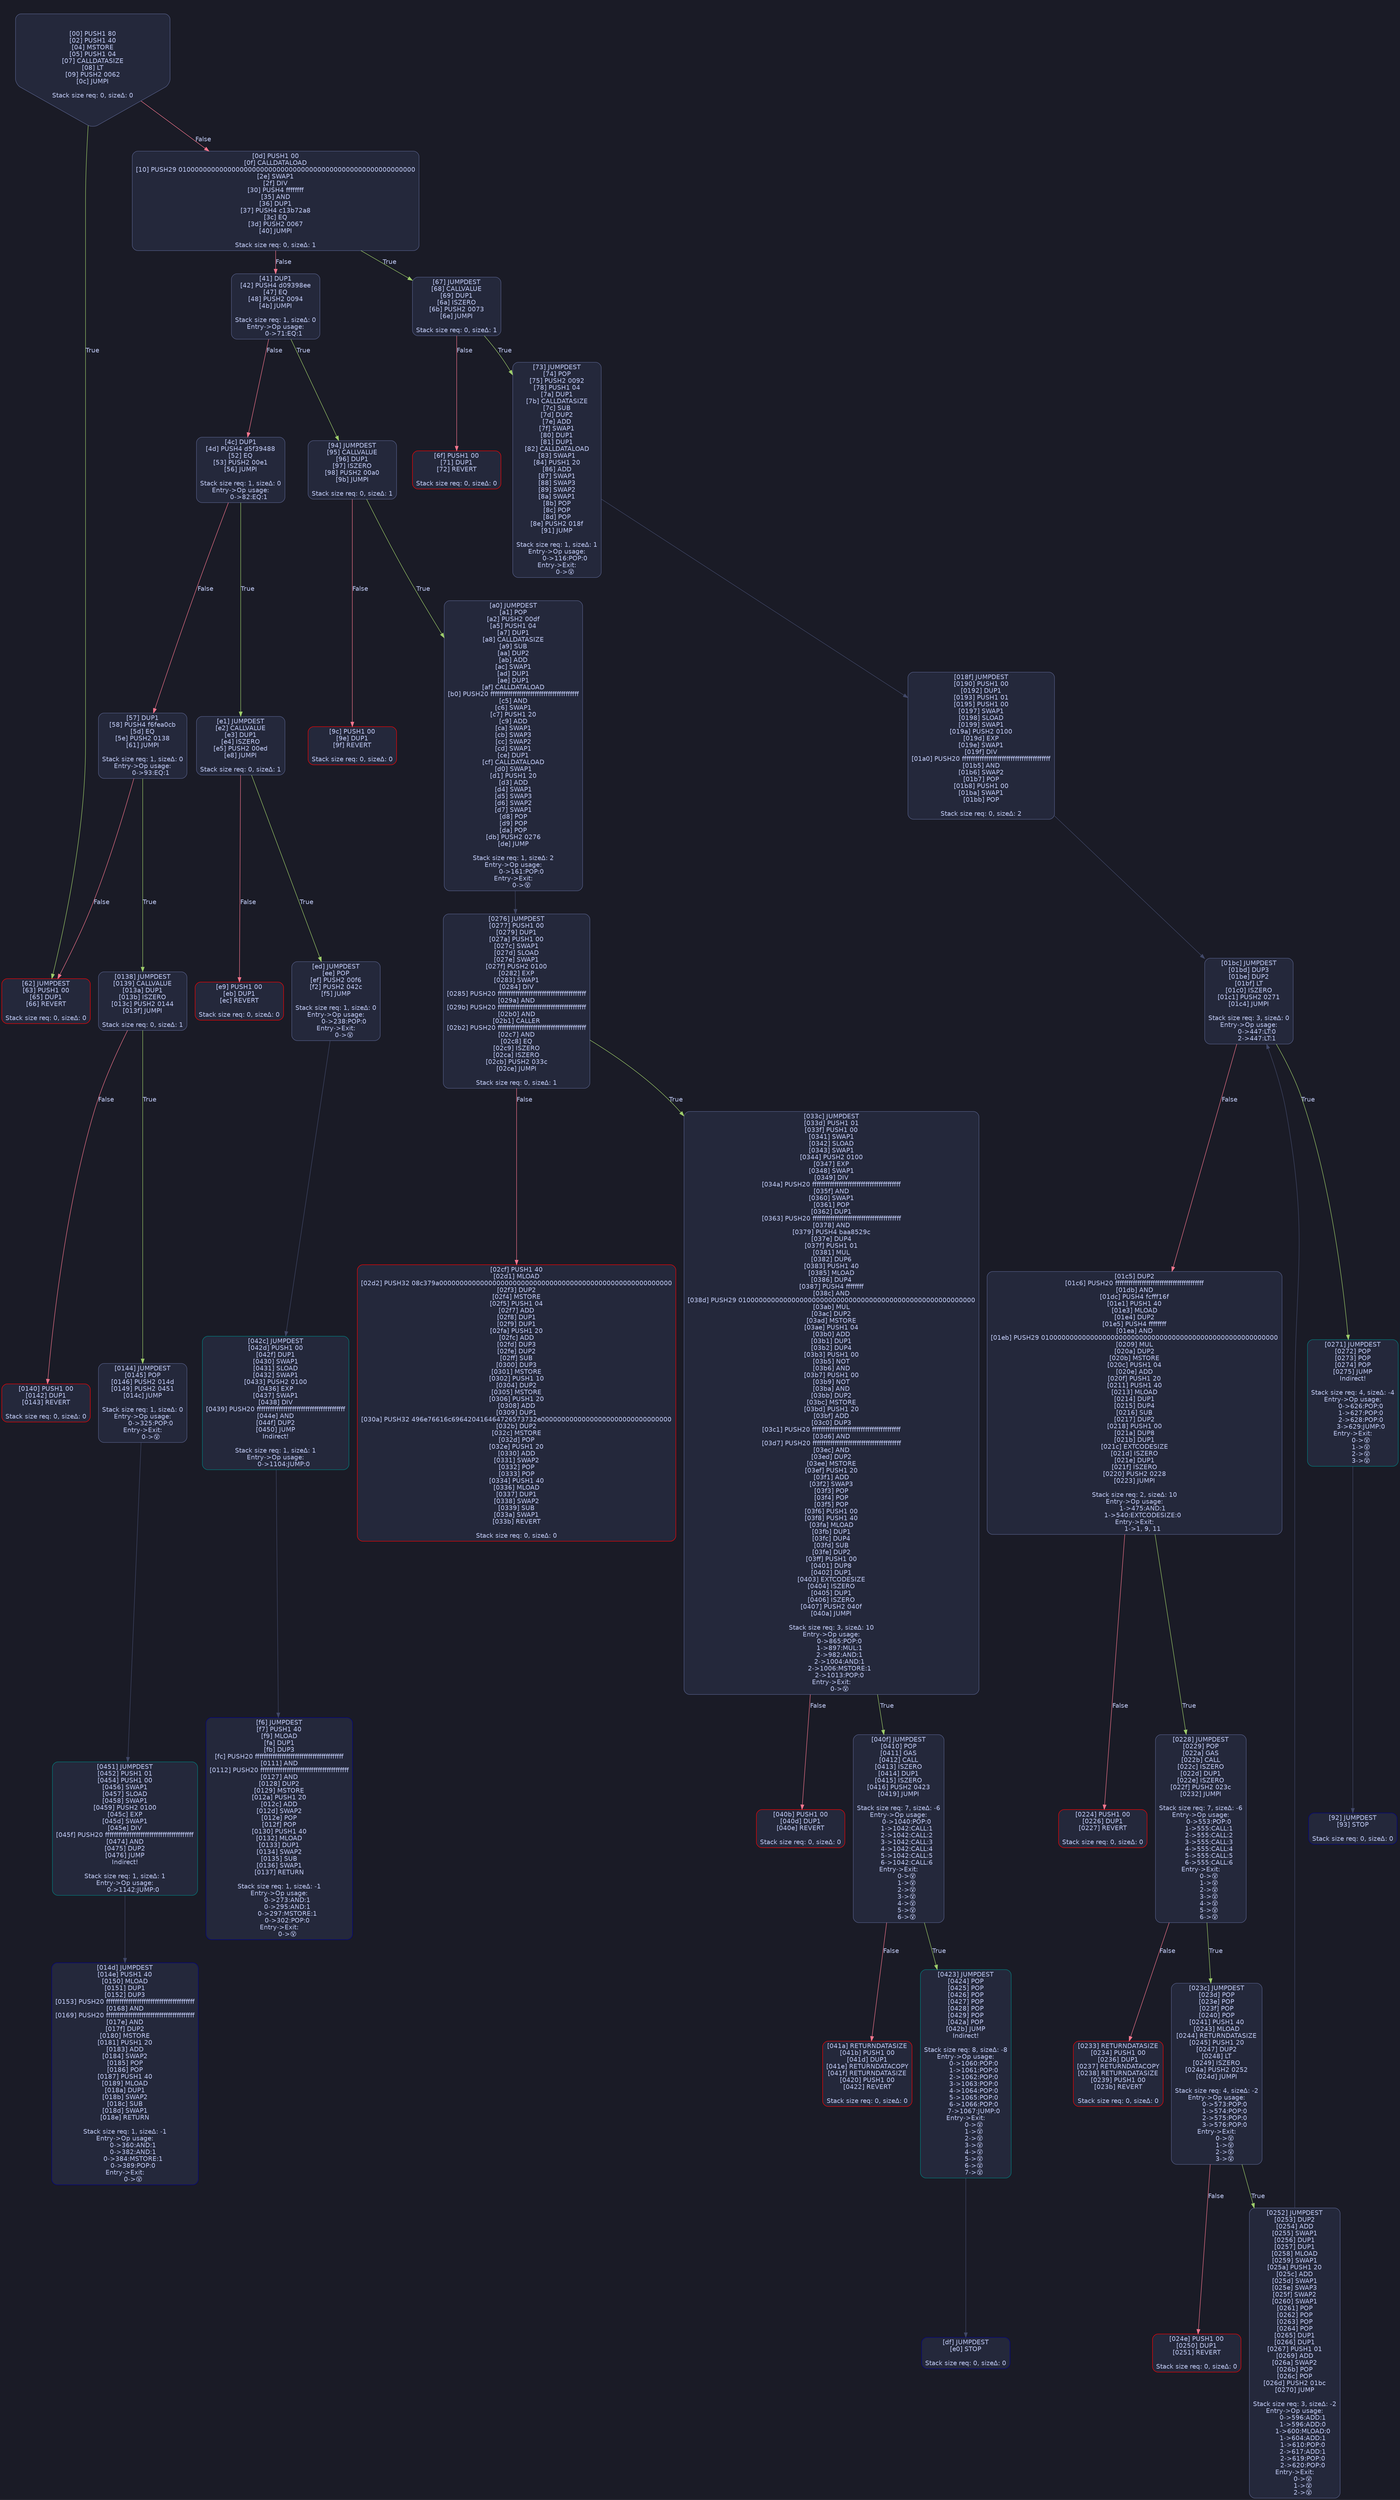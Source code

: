 digraph G {
    node [shape=box, style="filled, rounded", color="#565f89", fontcolor="#c0caf5", fontname="Helvetica", fillcolor="#24283b"];
    edge [color="#414868", fontcolor="#c0caf5", fontname="Helvetica"];
    bgcolor="#1a1b26";
    0 [ label = "[00] PUSH1 80
[02] PUSH1 40
[04] MSTORE
[05] PUSH1 04
[07] CALLDATASIZE
[08] LT
[09] PUSH2 0062
[0c] JUMPI

Stack size req: 0, sizeΔ: 0
" shape = invhouse]
    1 [ label = "[0d] PUSH1 00
[0f] CALLDATALOAD
[10] PUSH29 0100000000000000000000000000000000000000000000000000000000
[2e] SWAP1
[2f] DIV
[30] PUSH4 ffffffff
[35] AND
[36] DUP1
[37] PUSH4 c13b72a8
[3c] EQ
[3d] PUSH2 0067
[40] JUMPI

Stack size req: 0, sizeΔ: 1
"]
    2 [ label = "[41] DUP1
[42] PUSH4 d09398ee
[47] EQ
[48] PUSH2 0094
[4b] JUMPI

Stack size req: 1, sizeΔ: 0
Entry->Op usage:
	0->71:EQ:1
"]
    3 [ label = "[4c] DUP1
[4d] PUSH4 d5f39488
[52] EQ
[53] PUSH2 00e1
[56] JUMPI

Stack size req: 1, sizeΔ: 0
Entry->Op usage:
	0->82:EQ:1
"]
    4 [ label = "[57] DUP1
[58] PUSH4 f6fea0cb
[5d] EQ
[5e] PUSH2 0138
[61] JUMPI

Stack size req: 1, sizeΔ: 0
Entry->Op usage:
	0->93:EQ:1
"]
    5 [ label = "[62] JUMPDEST
[63] PUSH1 00
[65] DUP1
[66] REVERT

Stack size req: 0, sizeΔ: 0
" color = "red"]
    6 [ label = "[67] JUMPDEST
[68] CALLVALUE
[69] DUP1
[6a] ISZERO
[6b] PUSH2 0073
[6e] JUMPI

Stack size req: 0, sizeΔ: 1
"]
    7 [ label = "[6f] PUSH1 00
[71] DUP1
[72] REVERT

Stack size req: 0, sizeΔ: 0
" color = "red"]
    8 [ label = "[73] JUMPDEST
[74] POP
[75] PUSH2 0092
[78] PUSH1 04
[7a] DUP1
[7b] CALLDATASIZE
[7c] SUB
[7d] DUP2
[7e] ADD
[7f] SWAP1
[80] DUP1
[81] DUP1
[82] CALLDATALOAD
[83] SWAP1
[84] PUSH1 20
[86] ADD
[87] SWAP1
[88] SWAP3
[89] SWAP2
[8a] SWAP1
[8b] POP
[8c] POP
[8d] POP
[8e] PUSH2 018f
[91] JUMP

Stack size req: 1, sizeΔ: 1
Entry->Op usage:
	0->116:POP:0
Entry->Exit:
	0->😵
"]
    9 [ label = "[92] JUMPDEST
[93] STOP

Stack size req: 0, sizeΔ: 0
" color = "darkblue"]
    10 [ label = "[94] JUMPDEST
[95] CALLVALUE
[96] DUP1
[97] ISZERO
[98] PUSH2 00a0
[9b] JUMPI

Stack size req: 0, sizeΔ: 1
"]
    11 [ label = "[9c] PUSH1 00
[9e] DUP1
[9f] REVERT

Stack size req: 0, sizeΔ: 0
" color = "red"]
    12 [ label = "[a0] JUMPDEST
[a1] POP
[a2] PUSH2 00df
[a5] PUSH1 04
[a7] DUP1
[a8] CALLDATASIZE
[a9] SUB
[aa] DUP2
[ab] ADD
[ac] SWAP1
[ad] DUP1
[ae] DUP1
[af] CALLDATALOAD
[b0] PUSH20 ffffffffffffffffffffffffffffffffffffffff
[c5] AND
[c6] SWAP1
[c7] PUSH1 20
[c9] ADD
[ca] SWAP1
[cb] SWAP3
[cc] SWAP2
[cd] SWAP1
[ce] DUP1
[cf] CALLDATALOAD
[d0] SWAP1
[d1] PUSH1 20
[d3] ADD
[d4] SWAP1
[d5] SWAP3
[d6] SWAP2
[d7] SWAP1
[d8] POP
[d9] POP
[da] POP
[db] PUSH2 0276
[de] JUMP

Stack size req: 1, sizeΔ: 2
Entry->Op usage:
	0->161:POP:0
Entry->Exit:
	0->😵
"]
    13 [ label = "[df] JUMPDEST
[e0] STOP

Stack size req: 0, sizeΔ: 0
" color = "darkblue"]
    14 [ label = "[e1] JUMPDEST
[e2] CALLVALUE
[e3] DUP1
[e4] ISZERO
[e5] PUSH2 00ed
[e8] JUMPI

Stack size req: 0, sizeΔ: 1
"]
    15 [ label = "[e9] PUSH1 00
[eb] DUP1
[ec] REVERT

Stack size req: 0, sizeΔ: 0
" color = "red"]
    16 [ label = "[ed] JUMPDEST
[ee] POP
[ef] PUSH2 00f6
[f2] PUSH2 042c
[f5] JUMP

Stack size req: 1, sizeΔ: 0
Entry->Op usage:
	0->238:POP:0
Entry->Exit:
	0->😵
"]
    17 [ label = "[f6] JUMPDEST
[f7] PUSH1 40
[f9] MLOAD
[fa] DUP1
[fb] DUP3
[fc] PUSH20 ffffffffffffffffffffffffffffffffffffffff
[0111] AND
[0112] PUSH20 ffffffffffffffffffffffffffffffffffffffff
[0127] AND
[0128] DUP2
[0129] MSTORE
[012a] PUSH1 20
[012c] ADD
[012d] SWAP2
[012e] POP
[012f] POP
[0130] PUSH1 40
[0132] MLOAD
[0133] DUP1
[0134] SWAP2
[0135] SUB
[0136] SWAP1
[0137] RETURN

Stack size req: 1, sizeΔ: -1
Entry->Op usage:
	0->273:AND:1
	0->295:AND:1
	0->297:MSTORE:1
	0->302:POP:0
Entry->Exit:
	0->😵
" color = "darkblue"]
    18 [ label = "[0138] JUMPDEST
[0139] CALLVALUE
[013a] DUP1
[013b] ISZERO
[013c] PUSH2 0144
[013f] JUMPI

Stack size req: 0, sizeΔ: 1
"]
    19 [ label = "[0140] PUSH1 00
[0142] DUP1
[0143] REVERT

Stack size req: 0, sizeΔ: 0
" color = "red"]
    20 [ label = "[0144] JUMPDEST
[0145] POP
[0146] PUSH2 014d
[0149] PUSH2 0451
[014c] JUMP

Stack size req: 1, sizeΔ: 0
Entry->Op usage:
	0->325:POP:0
Entry->Exit:
	0->😵
"]
    21 [ label = "[014d] JUMPDEST
[014e] PUSH1 40
[0150] MLOAD
[0151] DUP1
[0152] DUP3
[0153] PUSH20 ffffffffffffffffffffffffffffffffffffffff
[0168] AND
[0169] PUSH20 ffffffffffffffffffffffffffffffffffffffff
[017e] AND
[017f] DUP2
[0180] MSTORE
[0181] PUSH1 20
[0183] ADD
[0184] SWAP2
[0185] POP
[0186] POP
[0187] PUSH1 40
[0189] MLOAD
[018a] DUP1
[018b] SWAP2
[018c] SUB
[018d] SWAP1
[018e] RETURN

Stack size req: 1, sizeΔ: -1
Entry->Op usage:
	0->360:AND:1
	0->382:AND:1
	0->384:MSTORE:1
	0->389:POP:0
Entry->Exit:
	0->😵
" color = "darkblue"]
    22 [ label = "[018f] JUMPDEST
[0190] PUSH1 00
[0192] DUP1
[0193] PUSH1 01
[0195] PUSH1 00
[0197] SWAP1
[0198] SLOAD
[0199] SWAP1
[019a] PUSH2 0100
[019d] EXP
[019e] SWAP1
[019f] DIV
[01a0] PUSH20 ffffffffffffffffffffffffffffffffffffffff
[01b5] AND
[01b6] SWAP2
[01b7] POP
[01b8] PUSH1 00
[01ba] SWAP1
[01bb] POP

Stack size req: 0, sizeΔ: 2
"]
    23 [ label = "[01bc] JUMPDEST
[01bd] DUP3
[01be] DUP2
[01bf] LT
[01c0] ISZERO
[01c1] PUSH2 0271
[01c4] JUMPI

Stack size req: 3, sizeΔ: 0
Entry->Op usage:
	0->447:LT:0
	2->447:LT:1
"]
    24 [ label = "[01c5] DUP2
[01c6] PUSH20 ffffffffffffffffffffffffffffffffffffffff
[01db] AND
[01dc] PUSH4 fcfff16f
[01e1] PUSH1 40
[01e3] MLOAD
[01e4] DUP2
[01e5] PUSH4 ffffffff
[01ea] AND
[01eb] PUSH29 0100000000000000000000000000000000000000000000000000000000
[0209] MUL
[020a] DUP2
[020b] MSTORE
[020c] PUSH1 04
[020e] ADD
[020f] PUSH1 20
[0211] PUSH1 40
[0213] MLOAD
[0214] DUP1
[0215] DUP4
[0216] SUB
[0217] DUP2
[0218] PUSH1 00
[021a] DUP8
[021b] DUP1
[021c] EXTCODESIZE
[021d] ISZERO
[021e] DUP1
[021f] ISZERO
[0220] PUSH2 0228
[0223] JUMPI

Stack size req: 2, sizeΔ: 10
Entry->Op usage:
	1->475:AND:1
	1->540:EXTCODESIZE:0
Entry->Exit:
	1->1, 9, 11
"]
    25 [ label = "[0224] PUSH1 00
[0226] DUP1
[0227] REVERT

Stack size req: 0, sizeΔ: 0
" color = "red"]
    26 [ label = "[0228] JUMPDEST
[0229] POP
[022a] GAS
[022b] CALL
[022c] ISZERO
[022d] DUP1
[022e] ISZERO
[022f] PUSH2 023c
[0232] JUMPI

Stack size req: 7, sizeΔ: -6
Entry->Op usage:
	0->553:POP:0
	1->555:CALL:1
	2->555:CALL:2
	3->555:CALL:3
	4->555:CALL:4
	5->555:CALL:5
	6->555:CALL:6
Entry->Exit:
	0->😵
	1->😵
	2->😵
	3->😵
	4->😵
	5->😵
	6->😵
"]
    27 [ label = "[0233] RETURNDATASIZE
[0234] PUSH1 00
[0236] DUP1
[0237] RETURNDATACOPY
[0238] RETURNDATASIZE
[0239] PUSH1 00
[023b] REVERT

Stack size req: 0, sizeΔ: 0
" color = "red"]
    28 [ label = "[023c] JUMPDEST
[023d] POP
[023e] POP
[023f] POP
[0240] POP
[0241] PUSH1 40
[0243] MLOAD
[0244] RETURNDATASIZE
[0245] PUSH1 20
[0247] DUP2
[0248] LT
[0249] ISZERO
[024a] PUSH2 0252
[024d] JUMPI

Stack size req: 4, sizeΔ: -2
Entry->Op usage:
	0->573:POP:0
	1->574:POP:0
	2->575:POP:0
	3->576:POP:0
Entry->Exit:
	0->😵
	1->😵
	2->😵
	3->😵
"]
    29 [ label = "[024e] PUSH1 00
[0250] DUP1
[0251] REVERT

Stack size req: 0, sizeΔ: 0
" color = "red"]
    30 [ label = "[0252] JUMPDEST
[0253] DUP2
[0254] ADD
[0255] SWAP1
[0256] DUP1
[0257] DUP1
[0258] MLOAD
[0259] SWAP1
[025a] PUSH1 20
[025c] ADD
[025d] SWAP1
[025e] SWAP3
[025f] SWAP2
[0260] SWAP1
[0261] POP
[0262] POP
[0263] POP
[0264] POP
[0265] DUP1
[0266] DUP1
[0267] PUSH1 01
[0269] ADD
[026a] SWAP2
[026b] POP
[026c] POP
[026d] PUSH2 01bc
[0270] JUMP

Stack size req: 3, sizeΔ: -2
Entry->Op usage:
	0->596:ADD:1
	1->596:ADD:0
	1->600:MLOAD:0
	1->604:ADD:1
	1->610:POP:0
	2->617:ADD:1
	2->619:POP:0
	2->620:POP:0
Entry->Exit:
	0->😵
	1->😵
	2->😵
"]
    31 [ label = "[0271] JUMPDEST
[0272] POP
[0273] POP
[0274] POP
[0275] JUMP
Indirect!

Stack size req: 4, sizeΔ: -4
Entry->Op usage:
	0->626:POP:0
	1->627:POP:0
	2->628:POP:0
	3->629:JUMP:0
Entry->Exit:
	0->😵
	1->😵
	2->😵
	3->😵
" color = "teal"]
    32 [ label = "[0276] JUMPDEST
[0277] PUSH1 00
[0279] DUP1
[027a] PUSH1 00
[027c] SWAP1
[027d] SLOAD
[027e] SWAP1
[027f] PUSH2 0100
[0282] EXP
[0283] SWAP1
[0284] DIV
[0285] PUSH20 ffffffffffffffffffffffffffffffffffffffff
[029a] AND
[029b] PUSH20 ffffffffffffffffffffffffffffffffffffffff
[02b0] AND
[02b1] CALLER
[02b2] PUSH20 ffffffffffffffffffffffffffffffffffffffff
[02c7] AND
[02c8] EQ
[02c9] ISZERO
[02ca] ISZERO
[02cb] PUSH2 033c
[02ce] JUMPI

Stack size req: 0, sizeΔ: 1
"]
    33 [ label = "[02cf] PUSH1 40
[02d1] MLOAD
[02d2] PUSH32 08c379a000000000000000000000000000000000000000000000000000000000
[02f3] DUP2
[02f4] MSTORE
[02f5] PUSH1 04
[02f7] ADD
[02f8] DUP1
[02f9] DUP1
[02fa] PUSH1 20
[02fc] ADD
[02fd] DUP3
[02fe] DUP2
[02ff] SUB
[0300] DUP3
[0301] MSTORE
[0302] PUSH1 10
[0304] DUP2
[0305] MSTORE
[0306] PUSH1 20
[0308] ADD
[0309] DUP1
[030a] PUSH32 496e76616c696420416464726573732e00000000000000000000000000000000
[032b] DUP2
[032c] MSTORE
[032d] POP
[032e] PUSH1 20
[0330] ADD
[0331] SWAP2
[0332] POP
[0333] POP
[0334] PUSH1 40
[0336] MLOAD
[0337] DUP1
[0338] SWAP2
[0339] SUB
[033a] SWAP1
[033b] REVERT

Stack size req: 0, sizeΔ: 0
" color = "red"]
    34 [ label = "[033c] JUMPDEST
[033d] PUSH1 01
[033f] PUSH1 00
[0341] SWAP1
[0342] SLOAD
[0343] SWAP1
[0344] PUSH2 0100
[0347] EXP
[0348] SWAP1
[0349] DIV
[034a] PUSH20 ffffffffffffffffffffffffffffffffffffffff
[035f] AND
[0360] SWAP1
[0361] POP
[0362] DUP1
[0363] PUSH20 ffffffffffffffffffffffffffffffffffffffff
[0378] AND
[0379] PUSH4 baa8529c
[037e] DUP4
[037f] PUSH1 01
[0381] MUL
[0382] DUP6
[0383] PUSH1 40
[0385] MLOAD
[0386] DUP4
[0387] PUSH4 ffffffff
[038c] AND
[038d] PUSH29 0100000000000000000000000000000000000000000000000000000000
[03ab] MUL
[03ac] DUP2
[03ad] MSTORE
[03ae] PUSH1 04
[03b0] ADD
[03b1] DUP1
[03b2] DUP4
[03b3] PUSH1 00
[03b5] NOT
[03b6] AND
[03b7] PUSH1 00
[03b9] NOT
[03ba] AND
[03bb] DUP2
[03bc] MSTORE
[03bd] PUSH1 20
[03bf] ADD
[03c0] DUP3
[03c1] PUSH20 ffffffffffffffffffffffffffffffffffffffff
[03d6] AND
[03d7] PUSH20 ffffffffffffffffffffffffffffffffffffffff
[03ec] AND
[03ed] DUP2
[03ee] MSTORE
[03ef] PUSH1 20
[03f1] ADD
[03f2] SWAP3
[03f3] POP
[03f4] POP
[03f5] POP
[03f6] PUSH1 00
[03f8] PUSH1 40
[03fa] MLOAD
[03fb] DUP1
[03fc] DUP4
[03fd] SUB
[03fe] DUP2
[03ff] PUSH1 00
[0401] DUP8
[0402] DUP1
[0403] EXTCODESIZE
[0404] ISZERO
[0405] DUP1
[0406] ISZERO
[0407] PUSH2 040f
[040a] JUMPI

Stack size req: 3, sizeΔ: 10
Entry->Op usage:
	0->865:POP:0
	1->897:MUL:1
	2->982:AND:1
	2->1004:AND:1
	2->1006:MSTORE:1
	2->1013:POP:0
Entry->Exit:
	0->😵
"]
    35 [ label = "[040b] PUSH1 00
[040d] DUP1
[040e] REVERT

Stack size req: 0, sizeΔ: 0
" color = "red"]
    36 [ label = "[040f] JUMPDEST
[0410] POP
[0411] GAS
[0412] CALL
[0413] ISZERO
[0414] DUP1
[0415] ISZERO
[0416] PUSH2 0423
[0419] JUMPI

Stack size req: 7, sizeΔ: -6
Entry->Op usage:
	0->1040:POP:0
	1->1042:CALL:1
	2->1042:CALL:2
	3->1042:CALL:3
	4->1042:CALL:4
	5->1042:CALL:5
	6->1042:CALL:6
Entry->Exit:
	0->😵
	1->😵
	2->😵
	3->😵
	4->😵
	5->😵
	6->😵
"]
    37 [ label = "[041a] RETURNDATASIZE
[041b] PUSH1 00
[041d] DUP1
[041e] RETURNDATACOPY
[041f] RETURNDATASIZE
[0420] PUSH1 00
[0422] REVERT

Stack size req: 0, sizeΔ: 0
" color = "red"]
    38 [ label = "[0423] JUMPDEST
[0424] POP
[0425] POP
[0426] POP
[0427] POP
[0428] POP
[0429] POP
[042a] POP
[042b] JUMP
Indirect!

Stack size req: 8, sizeΔ: -8
Entry->Op usage:
	0->1060:POP:0
	1->1061:POP:0
	2->1062:POP:0
	3->1063:POP:0
	4->1064:POP:0
	5->1065:POP:0
	6->1066:POP:0
	7->1067:JUMP:0
Entry->Exit:
	0->😵
	1->😵
	2->😵
	3->😵
	4->😵
	5->😵
	6->😵
	7->😵
" color = "teal"]
    39 [ label = "[042c] JUMPDEST
[042d] PUSH1 00
[042f] DUP1
[0430] SWAP1
[0431] SLOAD
[0432] SWAP1
[0433] PUSH2 0100
[0436] EXP
[0437] SWAP1
[0438] DIV
[0439] PUSH20 ffffffffffffffffffffffffffffffffffffffff
[044e] AND
[044f] DUP2
[0450] JUMP
Indirect!

Stack size req: 1, sizeΔ: 1
Entry->Op usage:
	0->1104:JUMP:0
" color = "teal"]
    40 [ label = "[0451] JUMPDEST
[0452] PUSH1 01
[0454] PUSH1 00
[0456] SWAP1
[0457] SLOAD
[0458] SWAP1
[0459] PUSH2 0100
[045c] EXP
[045d] SWAP1
[045e] DIV
[045f] PUSH20 ffffffffffffffffffffffffffffffffffffffff
[0474] AND
[0475] DUP2
[0476] JUMP
Indirect!

Stack size req: 1, sizeΔ: 1
Entry->Op usage:
	0->1142:JUMP:0
" color = "teal"]
    0 -> 1 [ label = "False" color = "#f7768e"]
    0 -> 5 [ label = "True" color = "#9ece6a"]
    1 -> 2 [ label = "False" color = "#f7768e"]
    1 -> 6 [ label = "True" color = "#9ece6a"]
    2 -> 3 [ label = "False" color = "#f7768e"]
    2 -> 10 [ label = "True" color = "#9ece6a"]
    3 -> 4 [ label = "False" color = "#f7768e"]
    3 -> 14 [ label = "True" color = "#9ece6a"]
    4 -> 5 [ label = "False" color = "#f7768e"]
    4 -> 18 [ label = "True" color = "#9ece6a"]
    6 -> 7 [ label = "False" color = "#f7768e"]
    6 -> 8 [ label = "True" color = "#9ece6a"]
    8 -> 22 [ ]
    10 -> 11 [ label = "False" color = "#f7768e"]
    10 -> 12 [ label = "True" color = "#9ece6a"]
    12 -> 32 [ ]
    14 -> 15 [ label = "False" color = "#f7768e"]
    14 -> 16 [ label = "True" color = "#9ece6a"]
    16 -> 39 [ ]
    18 -> 19 [ label = "False" color = "#f7768e"]
    18 -> 20 [ label = "True" color = "#9ece6a"]
    20 -> 40 [ ]
    22 -> 23 [ ]
    23 -> 24 [ label = "False" color = "#f7768e"]
    23 -> 31 [ label = "True" color = "#9ece6a"]
    24 -> 25 [ label = "False" color = "#f7768e"]
    24 -> 26 [ label = "True" color = "#9ece6a"]
    26 -> 27 [ label = "False" color = "#f7768e"]
    26 -> 28 [ label = "True" color = "#9ece6a"]
    28 -> 29 [ label = "False" color = "#f7768e"]
    28 -> 30 [ label = "True" color = "#9ece6a"]
    30 -> 23 [ ]
    32 -> 33 [ label = "False" color = "#f7768e"]
    32 -> 34 [ label = "True" color = "#9ece6a"]
    34 -> 35 [ label = "False" color = "#f7768e"]
    34 -> 36 [ label = "True" color = "#9ece6a"]
    36 -> 37 [ label = "False" color = "#f7768e"]
    36 -> 38 [ label = "True" color = "#9ece6a"]
    31 -> 9 [ ]
    38 -> 13 [ ]
    39 -> 17 [ ]
    40 -> 21 [ ]

}
